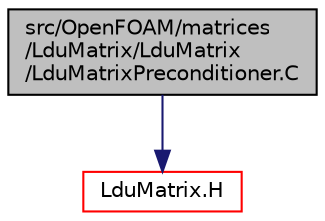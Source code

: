 digraph "src/OpenFOAM/matrices/LduMatrix/LduMatrix/LduMatrixPreconditioner.C"
{
  bgcolor="transparent";
  edge [fontname="Helvetica",fontsize="10",labelfontname="Helvetica",labelfontsize="10"];
  node [fontname="Helvetica",fontsize="10",shape=record];
  Node1 [label="src/OpenFOAM/matrices\l/LduMatrix/LduMatrix\l/LduMatrixPreconditioner.C",height=0.2,width=0.4,color="black", fillcolor="grey75", style="filled", fontcolor="black"];
  Node1 -> Node2 [color="midnightblue",fontsize="10",style="solid",fontname="Helvetica"];
  Node2 [label="LduMatrix.H",height=0.2,width=0.4,color="red",URL="$a08286.html"];
}
